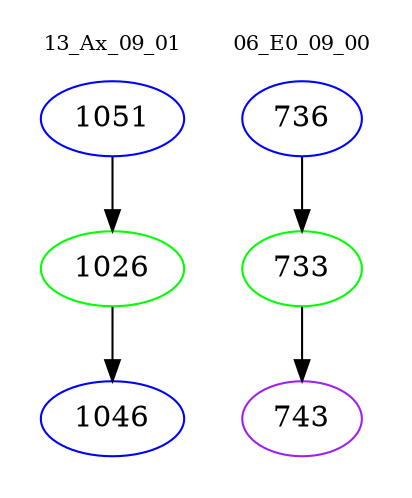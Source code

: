 digraph{
subgraph cluster_0 {
color = white
label = "13_Ax_09_01";
fontsize=10;
T0_1051 [label="1051", color="blue"]
T0_1051 -> T0_1026 [color="black"]
T0_1026 [label="1026", color="green"]
T0_1026 -> T0_1046 [color="black"]
T0_1046 [label="1046", color="blue"]
}
subgraph cluster_1 {
color = white
label = "06_E0_09_00";
fontsize=10;
T1_736 [label="736", color="blue"]
T1_736 -> T1_733 [color="black"]
T1_733 [label="733", color="green"]
T1_733 -> T1_743 [color="black"]
T1_743 [label="743", color="purple"]
}
}
